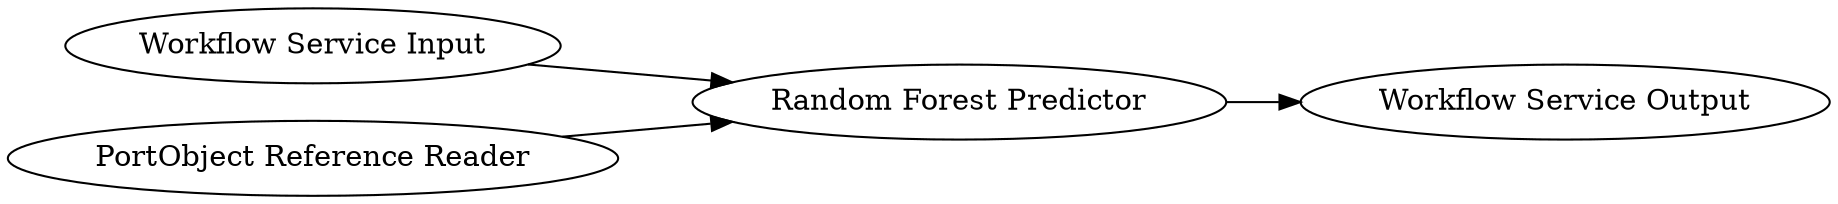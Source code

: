 digraph {
	6 -> 5
	5 -> 7
	3 -> 5
	5 [label="Random Forest Predictor"]
	7 [label="Workflow Service Output"]
	3 [label="PortObject Reference Reader"]
	6 [label="Workflow Service Input"]
	rankdir=LR
}
